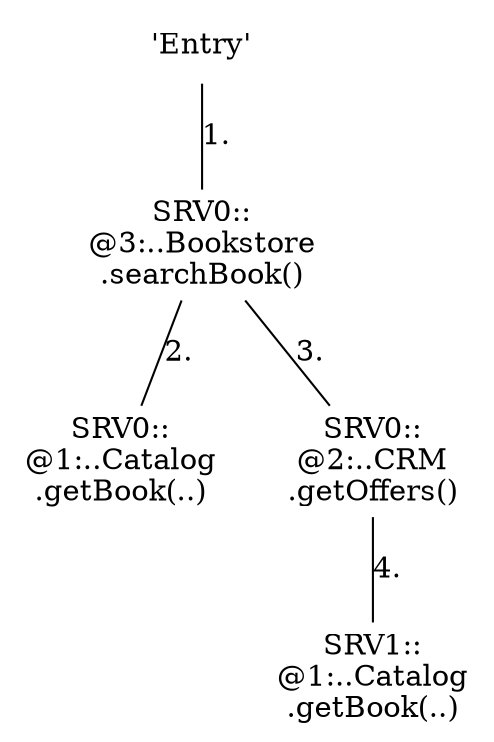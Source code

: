 digraph G {
0[label ="'Entry'",shape=none];
1[label ="SRV0::\n@3:..Bookstore\n.searchBook()",shape=none];
2[label ="SRV0::\n@1:..Catalog\n.getBook(..)",shape=none];
3[label ="SRV0::\n@2:..CRM\n.getOffers()",shape=none];
4[label ="SRV1::\n@1:..Catalog\n.getBook(..)",shape=none];

0->1[style=solid,arrowhead=none,label="1." ]

1->2[style=solid,arrowhead=none,label="2." ]

1->3[style=solid,arrowhead=none,label="3." ]

3->4[style=solid,arrowhead=none,label="4." ]

}
